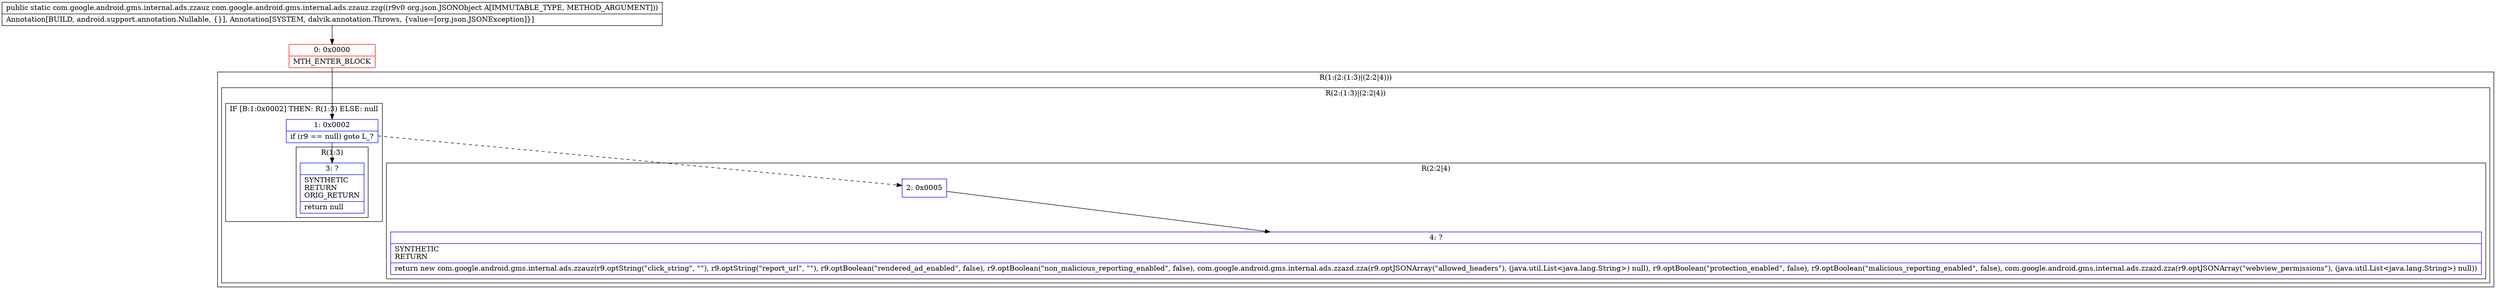 digraph "CFG forcom.google.android.gms.internal.ads.zzauz.zzg(Lorg\/json\/JSONObject;)Lcom\/google\/android\/gms\/internal\/ads\/zzauz;" {
subgraph cluster_Region_1261893229 {
label = "R(1:(2:(1:3)|(2:2|4)))";
node [shape=record,color=blue];
subgraph cluster_Region_868142910 {
label = "R(2:(1:3)|(2:2|4))";
node [shape=record,color=blue];
subgraph cluster_IfRegion_1841861673 {
label = "IF [B:1:0x0002] THEN: R(1:3) ELSE: null";
node [shape=record,color=blue];
Node_1 [shape=record,label="{1\:\ 0x0002|if (r9 == null) goto L_?\l}"];
subgraph cluster_Region_662937945 {
label = "R(1:3)";
node [shape=record,color=blue];
Node_3 [shape=record,label="{3\:\ ?|SYNTHETIC\lRETURN\lORIG_RETURN\l|return null\l}"];
}
}
subgraph cluster_Region_1543159386 {
label = "R(2:2|4)";
node [shape=record,color=blue];
Node_2 [shape=record,label="{2\:\ 0x0005}"];
Node_4 [shape=record,label="{4\:\ ?|SYNTHETIC\lRETURN\l|return new com.google.android.gms.internal.ads.zzauz(r9.optString(\"click_string\", \"\"), r9.optString(\"report_url\", \"\"), r9.optBoolean(\"rendered_ad_enabled\", false), r9.optBoolean(\"non_malicious_reporting_enabled\", false), com.google.android.gms.internal.ads.zzazd.zza(r9.optJSONArray(\"allowed_headers\"), (java.util.List\<java.lang.String\>) null), r9.optBoolean(\"protection_enabled\", false), r9.optBoolean(\"malicious_reporting_enabled\", false), com.google.android.gms.internal.ads.zzazd.zza(r9.optJSONArray(\"webview_permissions\"), (java.util.List\<java.lang.String\>) null))\l}"];
}
}
}
Node_0 [shape=record,color=red,label="{0\:\ 0x0000|MTH_ENTER_BLOCK\l}"];
MethodNode[shape=record,label="{public static com.google.android.gms.internal.ads.zzauz com.google.android.gms.internal.ads.zzauz.zzg((r9v0 org.json.JSONObject A[IMMUTABLE_TYPE, METHOD_ARGUMENT]))  | Annotation[BUILD, android.support.annotation.Nullable, \{\}], Annotation[SYSTEM, dalvik.annotation.Throws, \{value=[org.json.JSONException]\}]\l}"];
MethodNode -> Node_0;
Node_1 -> Node_2[style=dashed];
Node_1 -> Node_3;
Node_2 -> Node_4;
Node_0 -> Node_1;
}


